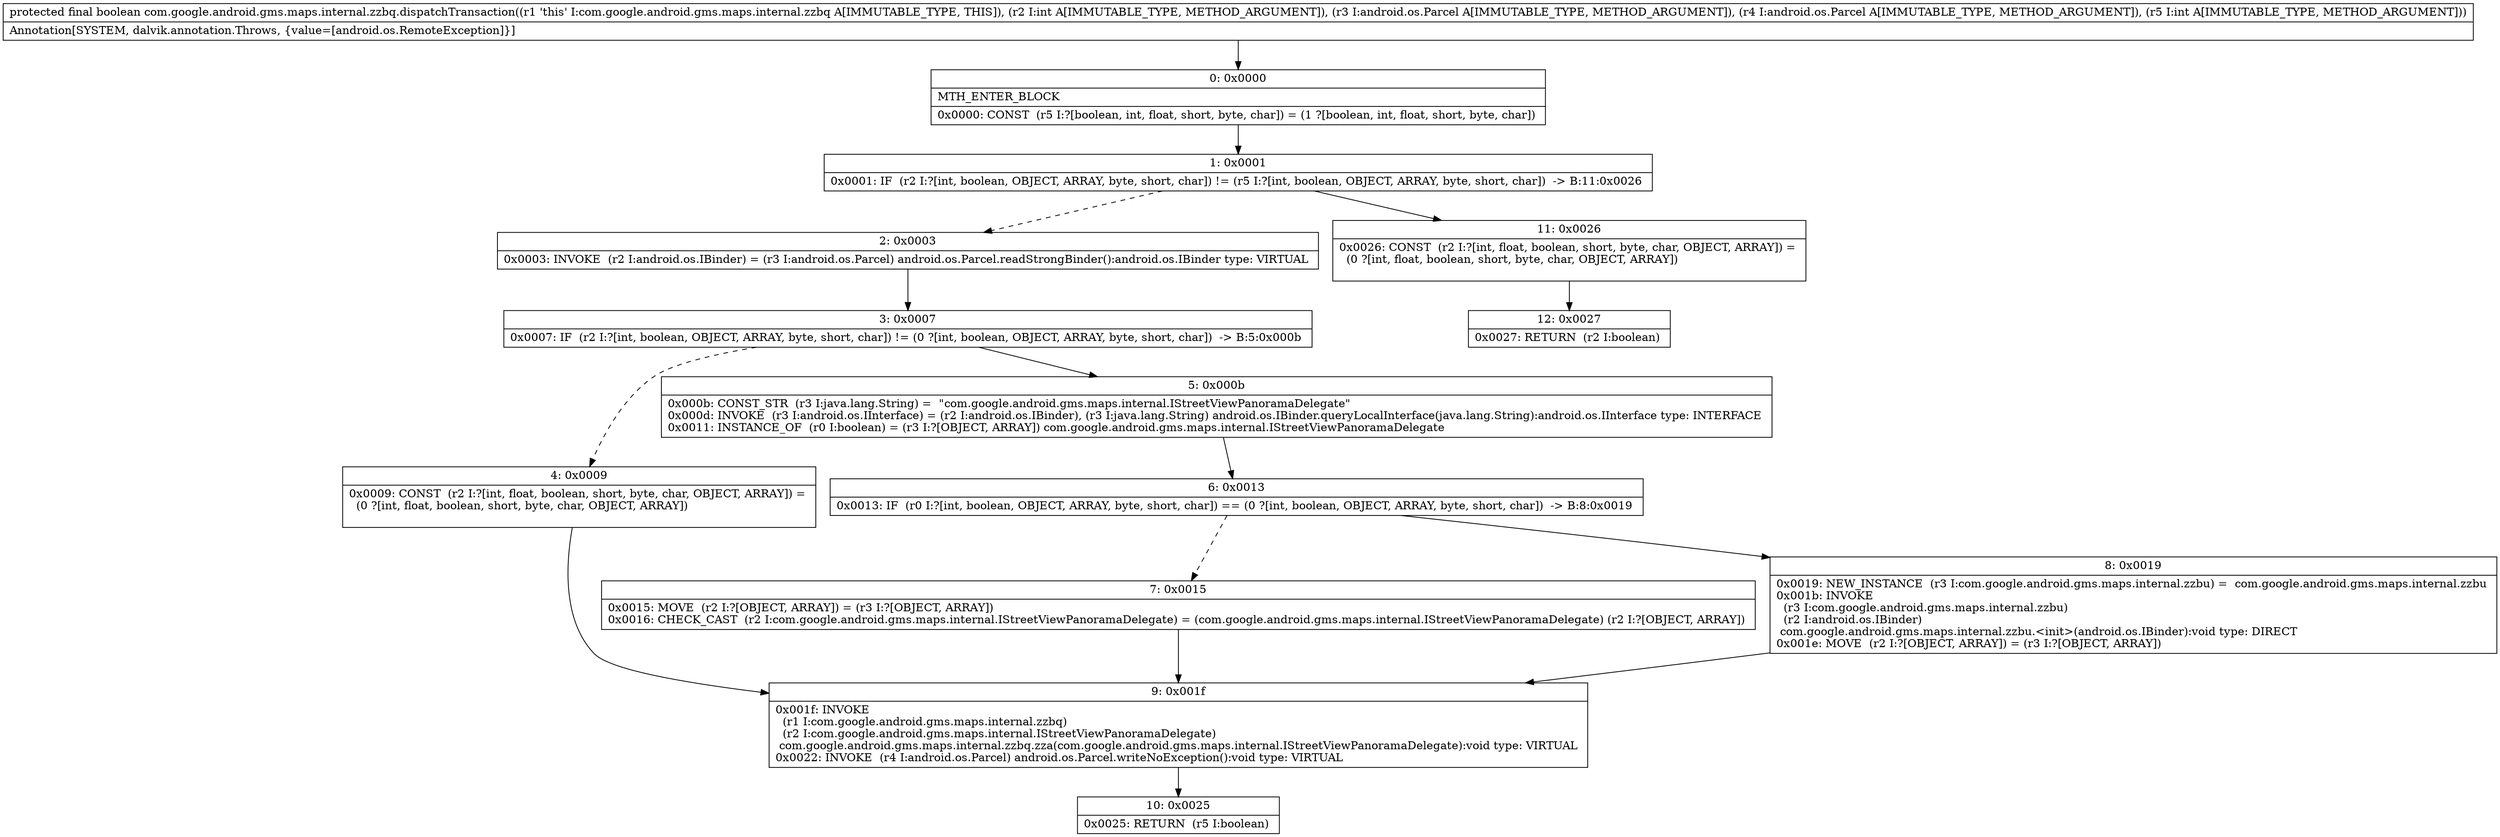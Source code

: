 digraph "CFG forcom.google.android.gms.maps.internal.zzbq.dispatchTransaction(ILandroid\/os\/Parcel;Landroid\/os\/Parcel;I)Z" {
Node_0 [shape=record,label="{0\:\ 0x0000|MTH_ENTER_BLOCK\l|0x0000: CONST  (r5 I:?[boolean, int, float, short, byte, char]) = (1 ?[boolean, int, float, short, byte, char]) \l}"];
Node_1 [shape=record,label="{1\:\ 0x0001|0x0001: IF  (r2 I:?[int, boolean, OBJECT, ARRAY, byte, short, char]) != (r5 I:?[int, boolean, OBJECT, ARRAY, byte, short, char])  \-\> B:11:0x0026 \l}"];
Node_2 [shape=record,label="{2\:\ 0x0003|0x0003: INVOKE  (r2 I:android.os.IBinder) = (r3 I:android.os.Parcel) android.os.Parcel.readStrongBinder():android.os.IBinder type: VIRTUAL \l}"];
Node_3 [shape=record,label="{3\:\ 0x0007|0x0007: IF  (r2 I:?[int, boolean, OBJECT, ARRAY, byte, short, char]) != (0 ?[int, boolean, OBJECT, ARRAY, byte, short, char])  \-\> B:5:0x000b \l}"];
Node_4 [shape=record,label="{4\:\ 0x0009|0x0009: CONST  (r2 I:?[int, float, boolean, short, byte, char, OBJECT, ARRAY]) = \l  (0 ?[int, float, boolean, short, byte, char, OBJECT, ARRAY])\l \l}"];
Node_5 [shape=record,label="{5\:\ 0x000b|0x000b: CONST_STR  (r3 I:java.lang.String) =  \"com.google.android.gms.maps.internal.IStreetViewPanoramaDelegate\" \l0x000d: INVOKE  (r3 I:android.os.IInterface) = (r2 I:android.os.IBinder), (r3 I:java.lang.String) android.os.IBinder.queryLocalInterface(java.lang.String):android.os.IInterface type: INTERFACE \l0x0011: INSTANCE_OF  (r0 I:boolean) = (r3 I:?[OBJECT, ARRAY]) com.google.android.gms.maps.internal.IStreetViewPanoramaDelegate \l}"];
Node_6 [shape=record,label="{6\:\ 0x0013|0x0013: IF  (r0 I:?[int, boolean, OBJECT, ARRAY, byte, short, char]) == (0 ?[int, boolean, OBJECT, ARRAY, byte, short, char])  \-\> B:8:0x0019 \l}"];
Node_7 [shape=record,label="{7\:\ 0x0015|0x0015: MOVE  (r2 I:?[OBJECT, ARRAY]) = (r3 I:?[OBJECT, ARRAY]) \l0x0016: CHECK_CAST  (r2 I:com.google.android.gms.maps.internal.IStreetViewPanoramaDelegate) = (com.google.android.gms.maps.internal.IStreetViewPanoramaDelegate) (r2 I:?[OBJECT, ARRAY]) \l}"];
Node_8 [shape=record,label="{8\:\ 0x0019|0x0019: NEW_INSTANCE  (r3 I:com.google.android.gms.maps.internal.zzbu) =  com.google.android.gms.maps.internal.zzbu \l0x001b: INVOKE  \l  (r3 I:com.google.android.gms.maps.internal.zzbu)\l  (r2 I:android.os.IBinder)\l com.google.android.gms.maps.internal.zzbu.\<init\>(android.os.IBinder):void type: DIRECT \l0x001e: MOVE  (r2 I:?[OBJECT, ARRAY]) = (r3 I:?[OBJECT, ARRAY]) \l}"];
Node_9 [shape=record,label="{9\:\ 0x001f|0x001f: INVOKE  \l  (r1 I:com.google.android.gms.maps.internal.zzbq)\l  (r2 I:com.google.android.gms.maps.internal.IStreetViewPanoramaDelegate)\l com.google.android.gms.maps.internal.zzbq.zza(com.google.android.gms.maps.internal.IStreetViewPanoramaDelegate):void type: VIRTUAL \l0x0022: INVOKE  (r4 I:android.os.Parcel) android.os.Parcel.writeNoException():void type: VIRTUAL \l}"];
Node_10 [shape=record,label="{10\:\ 0x0025|0x0025: RETURN  (r5 I:boolean) \l}"];
Node_11 [shape=record,label="{11\:\ 0x0026|0x0026: CONST  (r2 I:?[int, float, boolean, short, byte, char, OBJECT, ARRAY]) = \l  (0 ?[int, float, boolean, short, byte, char, OBJECT, ARRAY])\l \l}"];
Node_12 [shape=record,label="{12\:\ 0x0027|0x0027: RETURN  (r2 I:boolean) \l}"];
MethodNode[shape=record,label="{protected final boolean com.google.android.gms.maps.internal.zzbq.dispatchTransaction((r1 'this' I:com.google.android.gms.maps.internal.zzbq A[IMMUTABLE_TYPE, THIS]), (r2 I:int A[IMMUTABLE_TYPE, METHOD_ARGUMENT]), (r3 I:android.os.Parcel A[IMMUTABLE_TYPE, METHOD_ARGUMENT]), (r4 I:android.os.Parcel A[IMMUTABLE_TYPE, METHOD_ARGUMENT]), (r5 I:int A[IMMUTABLE_TYPE, METHOD_ARGUMENT]))  | Annotation[SYSTEM, dalvik.annotation.Throws, \{value=[android.os.RemoteException]\}]\l}"];
MethodNode -> Node_0;
Node_0 -> Node_1;
Node_1 -> Node_2[style=dashed];
Node_1 -> Node_11;
Node_2 -> Node_3;
Node_3 -> Node_4[style=dashed];
Node_3 -> Node_5;
Node_4 -> Node_9;
Node_5 -> Node_6;
Node_6 -> Node_7[style=dashed];
Node_6 -> Node_8;
Node_7 -> Node_9;
Node_8 -> Node_9;
Node_9 -> Node_10;
Node_11 -> Node_12;
}

